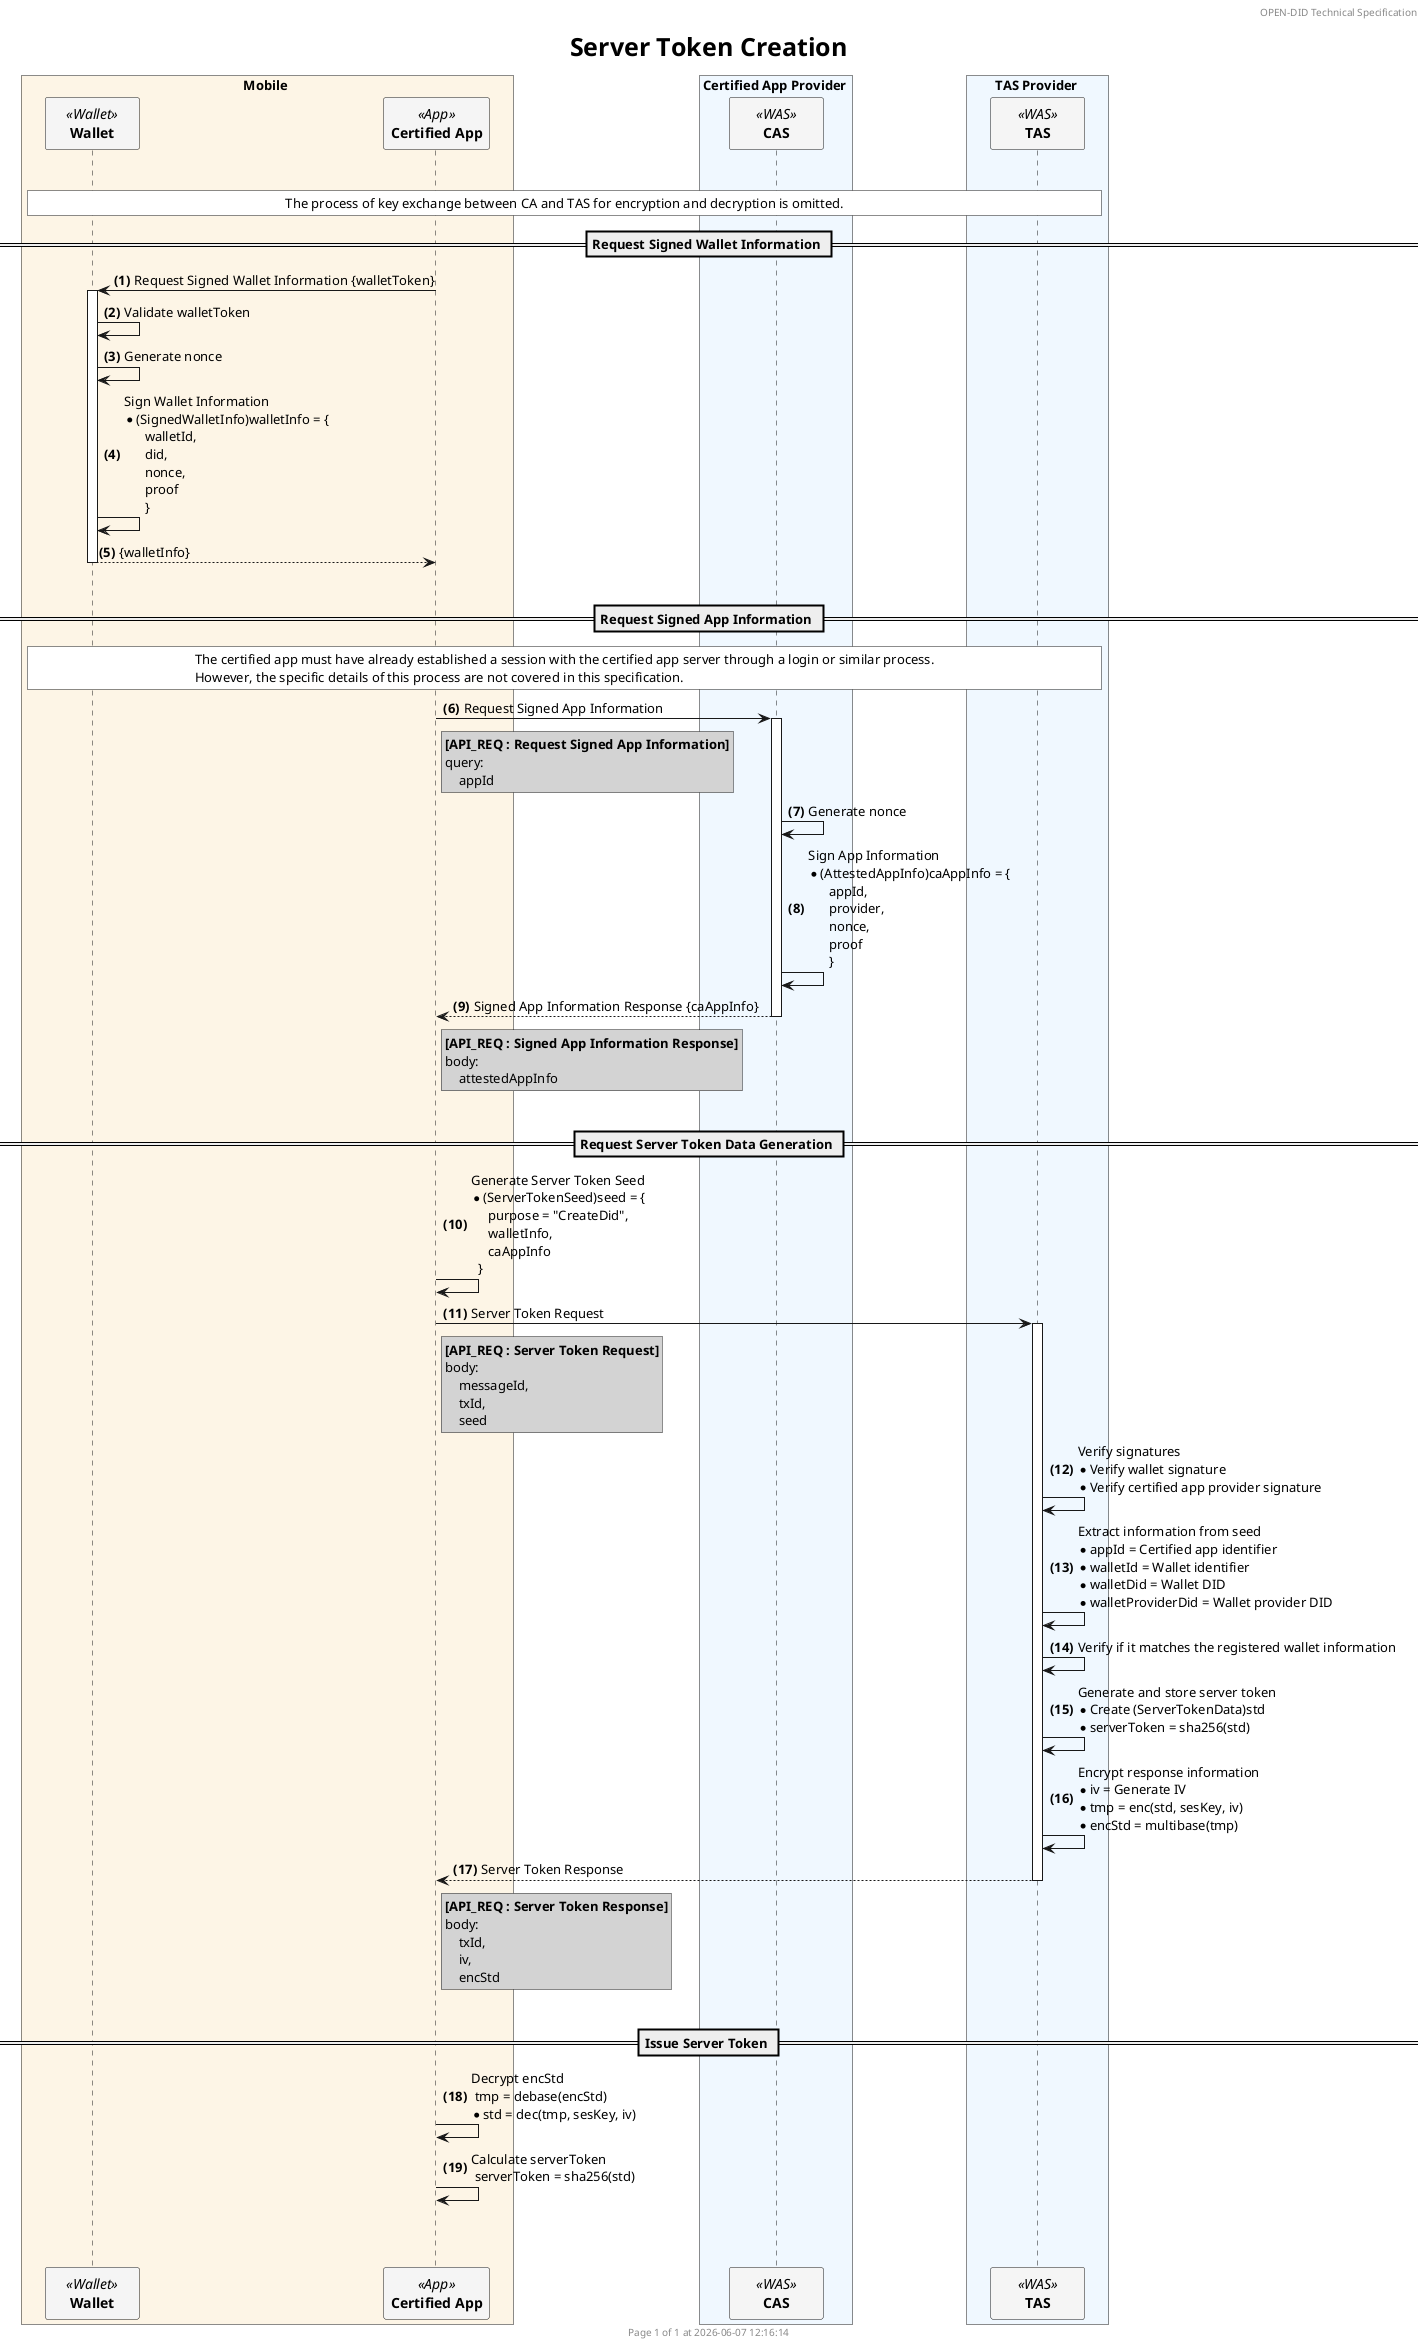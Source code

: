 @startuml issue_server_token

'- - - - - - - - - - - - - - - - - - - - - - - - - - - - - - - - - - - - - - - - - - - - - - - - - - - - - - - - - - -
' Settings
'- - - - - - - - - - - - - - - - - - - - - - - - - - - - - - - - - - - - - - - - - - - - - - - - - - - - - - - - - - -
'=== Header and Footer ===
header OPEN-DID Technical Specification
footer
  	Page %page% of %lastpage% at %date("yyyy-MM-dd hh:mm:ss")
end footer

'=== Title ===
title
	<size:25>Server Token Creation</size>
end title

'=== Options ===
autonumber "<b>(#)</b>"

'=== Participants ===
skinparam ParticipantPadding 20
skinparam BoxPadding 20
skinparam MaxMessageSize 500
skinparam MinClassWidth 80

box Mobile #OldLace
    participant "**Wallet**" as WALLET <<Wallet>> #WhiteSmoke
    participant "**Certified App**" as CA <<App>> #WhiteSmoke    
end box

box Certified App Provider #AliceBlue
    participant "**CAS**" as CAS <<WAS>> #WhiteSmoke
end box

box TAS Provider #AliceBlue
    participant "**TAS**" as TAS <<WAS>> #WhiteSmoke
end box


'- - - - - - - - - - - - - - - - - - - - - - - - - - - - - - - - - - - - - - - - - - - - - - - - - - - - - - - - - - -
' Constants
'- - - - - - - - - - - - - - - - - - - - - - - - - - - - - - - - - - - - - - - - - - - - - - - - - - - - - - - - - - -
!$refdoc = "Refer to separate document"
!$doc = "Refer to data specification document"

'- - - - - - - - - - - - - - - - - - - - - - - - - - - - - - - - - - - - - - - - - - - - - - - - - - - - - - - - - - -
' Content
'- - - - - - - - - - - - - - - - - - - - - - - - - - - - - - - - - - - - - - - - - - - - - - - - - - - - - - - - - - -
||| 

rnote across #white
    The process of key exchange between CA and TAS for encryption and decryption is omitted.
end note

== Request Signed Wallet Information ==
CA -> WALLET ++ : Request Signed Wallet Information {walletToken}
    WALLET -> WALLET: Validate walletToken
    WALLET -> WALLET: Generate nonce
    WALLET -> WALLET: Sign Wallet Information\
                \n* (SignedWalletInfo)walletInfo = {\
                \n      walletId,\
                \n      did,\
                \n      nonce,\
                \n      proof\
                \n      }
return {walletInfo}


|||
== Request Signed App Information ==
rnote across #white
    The certified app must have already established a session with the certified app server through a login or similar process.
    However, the specific details of this process are not covered in this specification.
end note

CA -> CAS ++ : Request Signed App Information
rnote right of CA #LightGray        
    **[API_REQ : Request Signed App Information]**
    query:
        appId
end note
    CAS -> CAS : Generate nonce
    CAS -> CAS : Sign App Information\
            \n* (AttestedAppInfo)caAppInfo = {\
            \n      appId,\
            \n      provider,\
            \n      nonce,\
            \n      proof\
            \n      }
return Signed App Information Response {caAppInfo}
rnote right of CA #LightGray        
    **[API_REQ : Signed App Information Response]**
    body:
        attestedAppInfo
end note


|||
== Request Server Token Data Generation ==
CA -> CA: Generate Server Token Seed\
        \n* (ServerTokenSeed)seed = {\
        \n     purpose = "CreateDid",\
        \n     walletInfo,\
        \n     caAppInfo\
        \n  }

    CA -> TAS++ : Server Token Request
    rnote right of CA #LightGray        
        **[API_REQ : Server Token Request]**
        body:
            messageId,
            txId,
            seed
    end note

    TAS -> TAS: Verify signatures\
            \n* Verify wallet signature\
            \n* Verify certified app provider signature

    TAS -> TAS: Extract information from seed\
            \n* appId = Certified app identifier\
            \n* walletId = Wallet identifier\
            \n* walletDid = Wallet DID\
            \n* walletProviderDid = Wallet provider DID

    TAS -> TAS: Verify if it matches the registered wallet information

    TAS -> TAS: Generate and store server token\
            \n* Create (ServerTokenData)std\
            \n* serverToken = sha256(std)

    TAS -> TAS: Encrypt response information\
            \n* iv = Generate IV\
            \n* tmp = enc(std, sesKey, iv)\
            \n* encStd = multibase(tmp)

return Server Token Response
rnote right of CA #LightGray        
    **[API_REQ : Server Token Response]**
    body:
        txId,
        iv,
        encStd
end note


|||
== Issue Server Token ==
CA -> CA: Decrypt encStd\
    \n tmp = debase(encStd)\
    \n* std = dec(tmp, sesKey, iv)

CA -> CA: Calculate serverToken\
    \n serverToken = sha256(std)

|||
|||
@enduml

